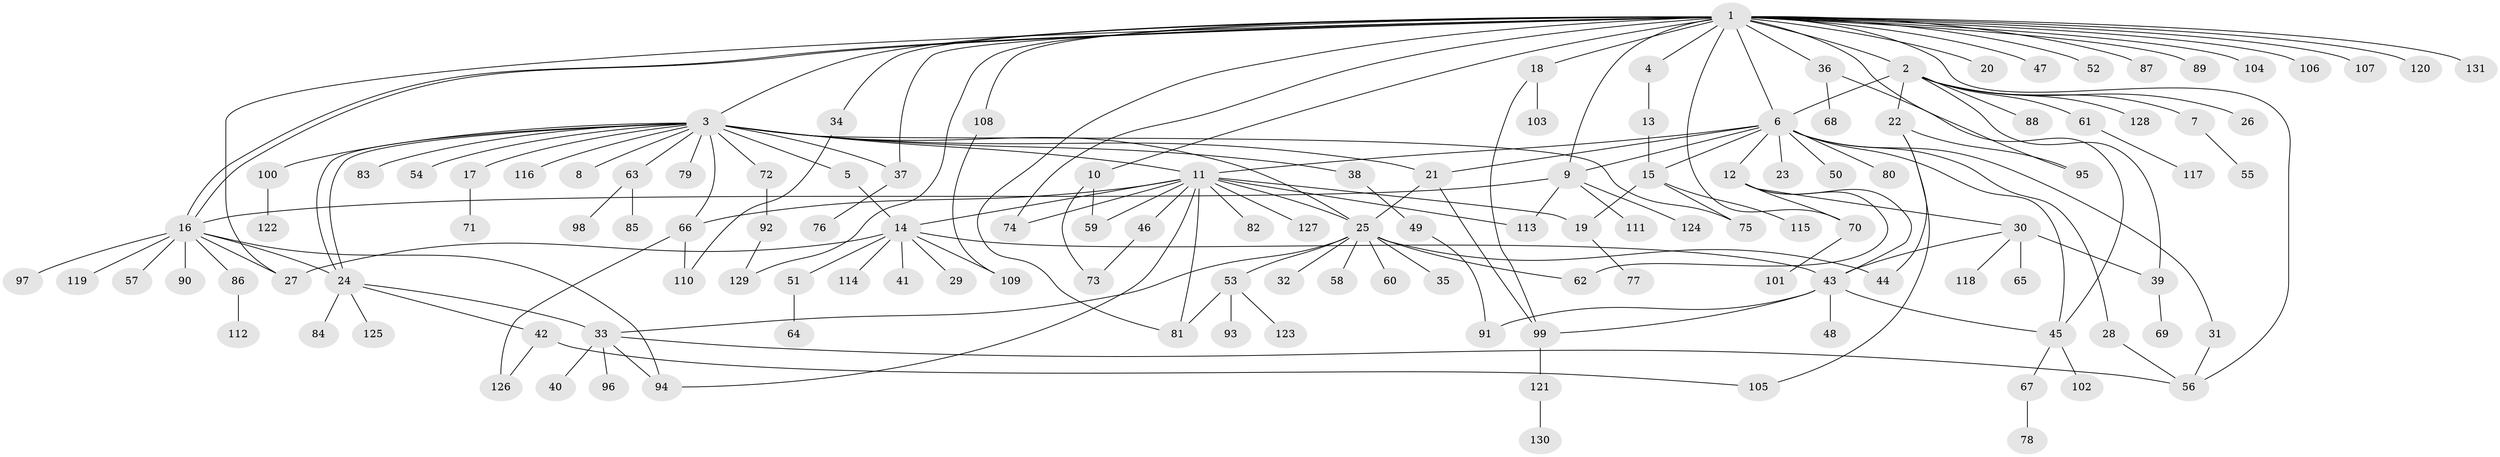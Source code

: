 // coarse degree distribution, {28: 0.009708737864077669, 8: 0.019417475728155338, 20: 0.009708737864077669, 2: 0.2621359223300971, 16: 0.009708737864077669, 1: 0.49514563106796117, 3: 0.06796116504854369, 15: 0.009708737864077669, 5: 0.009708737864077669, 9: 0.009708737864077669, 4: 0.05825242718446602, 10: 0.019417475728155338, 6: 0.009708737864077669, 11: 0.009708737864077669}
// Generated by graph-tools (version 1.1) at 2025/51/02/27/25 19:51:54]
// undirected, 131 vertices, 177 edges
graph export_dot {
graph [start="1"]
  node [color=gray90,style=filled];
  1;
  2;
  3;
  4;
  5;
  6;
  7;
  8;
  9;
  10;
  11;
  12;
  13;
  14;
  15;
  16;
  17;
  18;
  19;
  20;
  21;
  22;
  23;
  24;
  25;
  26;
  27;
  28;
  29;
  30;
  31;
  32;
  33;
  34;
  35;
  36;
  37;
  38;
  39;
  40;
  41;
  42;
  43;
  44;
  45;
  46;
  47;
  48;
  49;
  50;
  51;
  52;
  53;
  54;
  55;
  56;
  57;
  58;
  59;
  60;
  61;
  62;
  63;
  64;
  65;
  66;
  67;
  68;
  69;
  70;
  71;
  72;
  73;
  74;
  75;
  76;
  77;
  78;
  79;
  80;
  81;
  82;
  83;
  84;
  85;
  86;
  87;
  88;
  89;
  90;
  91;
  92;
  93;
  94;
  95;
  96;
  97;
  98;
  99;
  100;
  101;
  102;
  103;
  104;
  105;
  106;
  107;
  108;
  109;
  110;
  111;
  112;
  113;
  114;
  115;
  116;
  117;
  118;
  119;
  120;
  121;
  122;
  123;
  124;
  125;
  126;
  127;
  128;
  129;
  130;
  131;
  1 -- 2;
  1 -- 3;
  1 -- 4;
  1 -- 6;
  1 -- 9;
  1 -- 10;
  1 -- 16;
  1 -- 16;
  1 -- 18;
  1 -- 20;
  1 -- 27;
  1 -- 34;
  1 -- 36;
  1 -- 37;
  1 -- 47;
  1 -- 52;
  1 -- 56;
  1 -- 70;
  1 -- 74;
  1 -- 81;
  1 -- 87;
  1 -- 89;
  1 -- 95;
  1 -- 104;
  1 -- 106;
  1 -- 107;
  1 -- 108;
  1 -- 120;
  1 -- 129;
  1 -- 131;
  2 -- 6;
  2 -- 7;
  2 -- 22;
  2 -- 26;
  2 -- 39;
  2 -- 61;
  2 -- 88;
  2 -- 128;
  3 -- 5;
  3 -- 8;
  3 -- 11;
  3 -- 17;
  3 -- 21;
  3 -- 24;
  3 -- 24;
  3 -- 25;
  3 -- 37;
  3 -- 38;
  3 -- 54;
  3 -- 63;
  3 -- 66;
  3 -- 72;
  3 -- 75;
  3 -- 79;
  3 -- 83;
  3 -- 100;
  3 -- 116;
  4 -- 13;
  5 -- 14;
  6 -- 9;
  6 -- 11;
  6 -- 12;
  6 -- 15;
  6 -- 21;
  6 -- 23;
  6 -- 28;
  6 -- 31;
  6 -- 45;
  6 -- 50;
  6 -- 80;
  7 -- 55;
  9 -- 16;
  9 -- 111;
  9 -- 113;
  9 -- 124;
  10 -- 59;
  10 -- 73;
  11 -- 14;
  11 -- 19;
  11 -- 25;
  11 -- 46;
  11 -- 59;
  11 -- 66;
  11 -- 74;
  11 -- 81;
  11 -- 82;
  11 -- 94;
  11 -- 113;
  11 -- 127;
  12 -- 30;
  12 -- 43;
  12 -- 62;
  12 -- 70;
  13 -- 15;
  14 -- 27;
  14 -- 29;
  14 -- 41;
  14 -- 43;
  14 -- 51;
  14 -- 109;
  14 -- 114;
  15 -- 19;
  15 -- 75;
  15 -- 115;
  16 -- 24;
  16 -- 27;
  16 -- 57;
  16 -- 86;
  16 -- 90;
  16 -- 94;
  16 -- 97;
  16 -- 119;
  17 -- 71;
  18 -- 99;
  18 -- 103;
  19 -- 77;
  21 -- 25;
  21 -- 99;
  22 -- 44;
  22 -- 95;
  22 -- 105;
  24 -- 33;
  24 -- 42;
  24 -- 84;
  24 -- 125;
  25 -- 32;
  25 -- 33;
  25 -- 35;
  25 -- 44;
  25 -- 53;
  25 -- 58;
  25 -- 60;
  25 -- 62;
  28 -- 56;
  30 -- 39;
  30 -- 43;
  30 -- 65;
  30 -- 118;
  31 -- 56;
  33 -- 40;
  33 -- 56;
  33 -- 94;
  33 -- 96;
  34 -- 110;
  36 -- 45;
  36 -- 68;
  37 -- 76;
  38 -- 49;
  39 -- 69;
  42 -- 105;
  42 -- 126;
  43 -- 45;
  43 -- 48;
  43 -- 91;
  43 -- 99;
  45 -- 67;
  45 -- 102;
  46 -- 73;
  49 -- 91;
  51 -- 64;
  53 -- 81;
  53 -- 93;
  53 -- 123;
  61 -- 117;
  63 -- 85;
  63 -- 98;
  66 -- 110;
  66 -- 126;
  67 -- 78;
  70 -- 101;
  72 -- 92;
  86 -- 112;
  92 -- 129;
  99 -- 121;
  100 -- 122;
  108 -- 109;
  121 -- 130;
}

